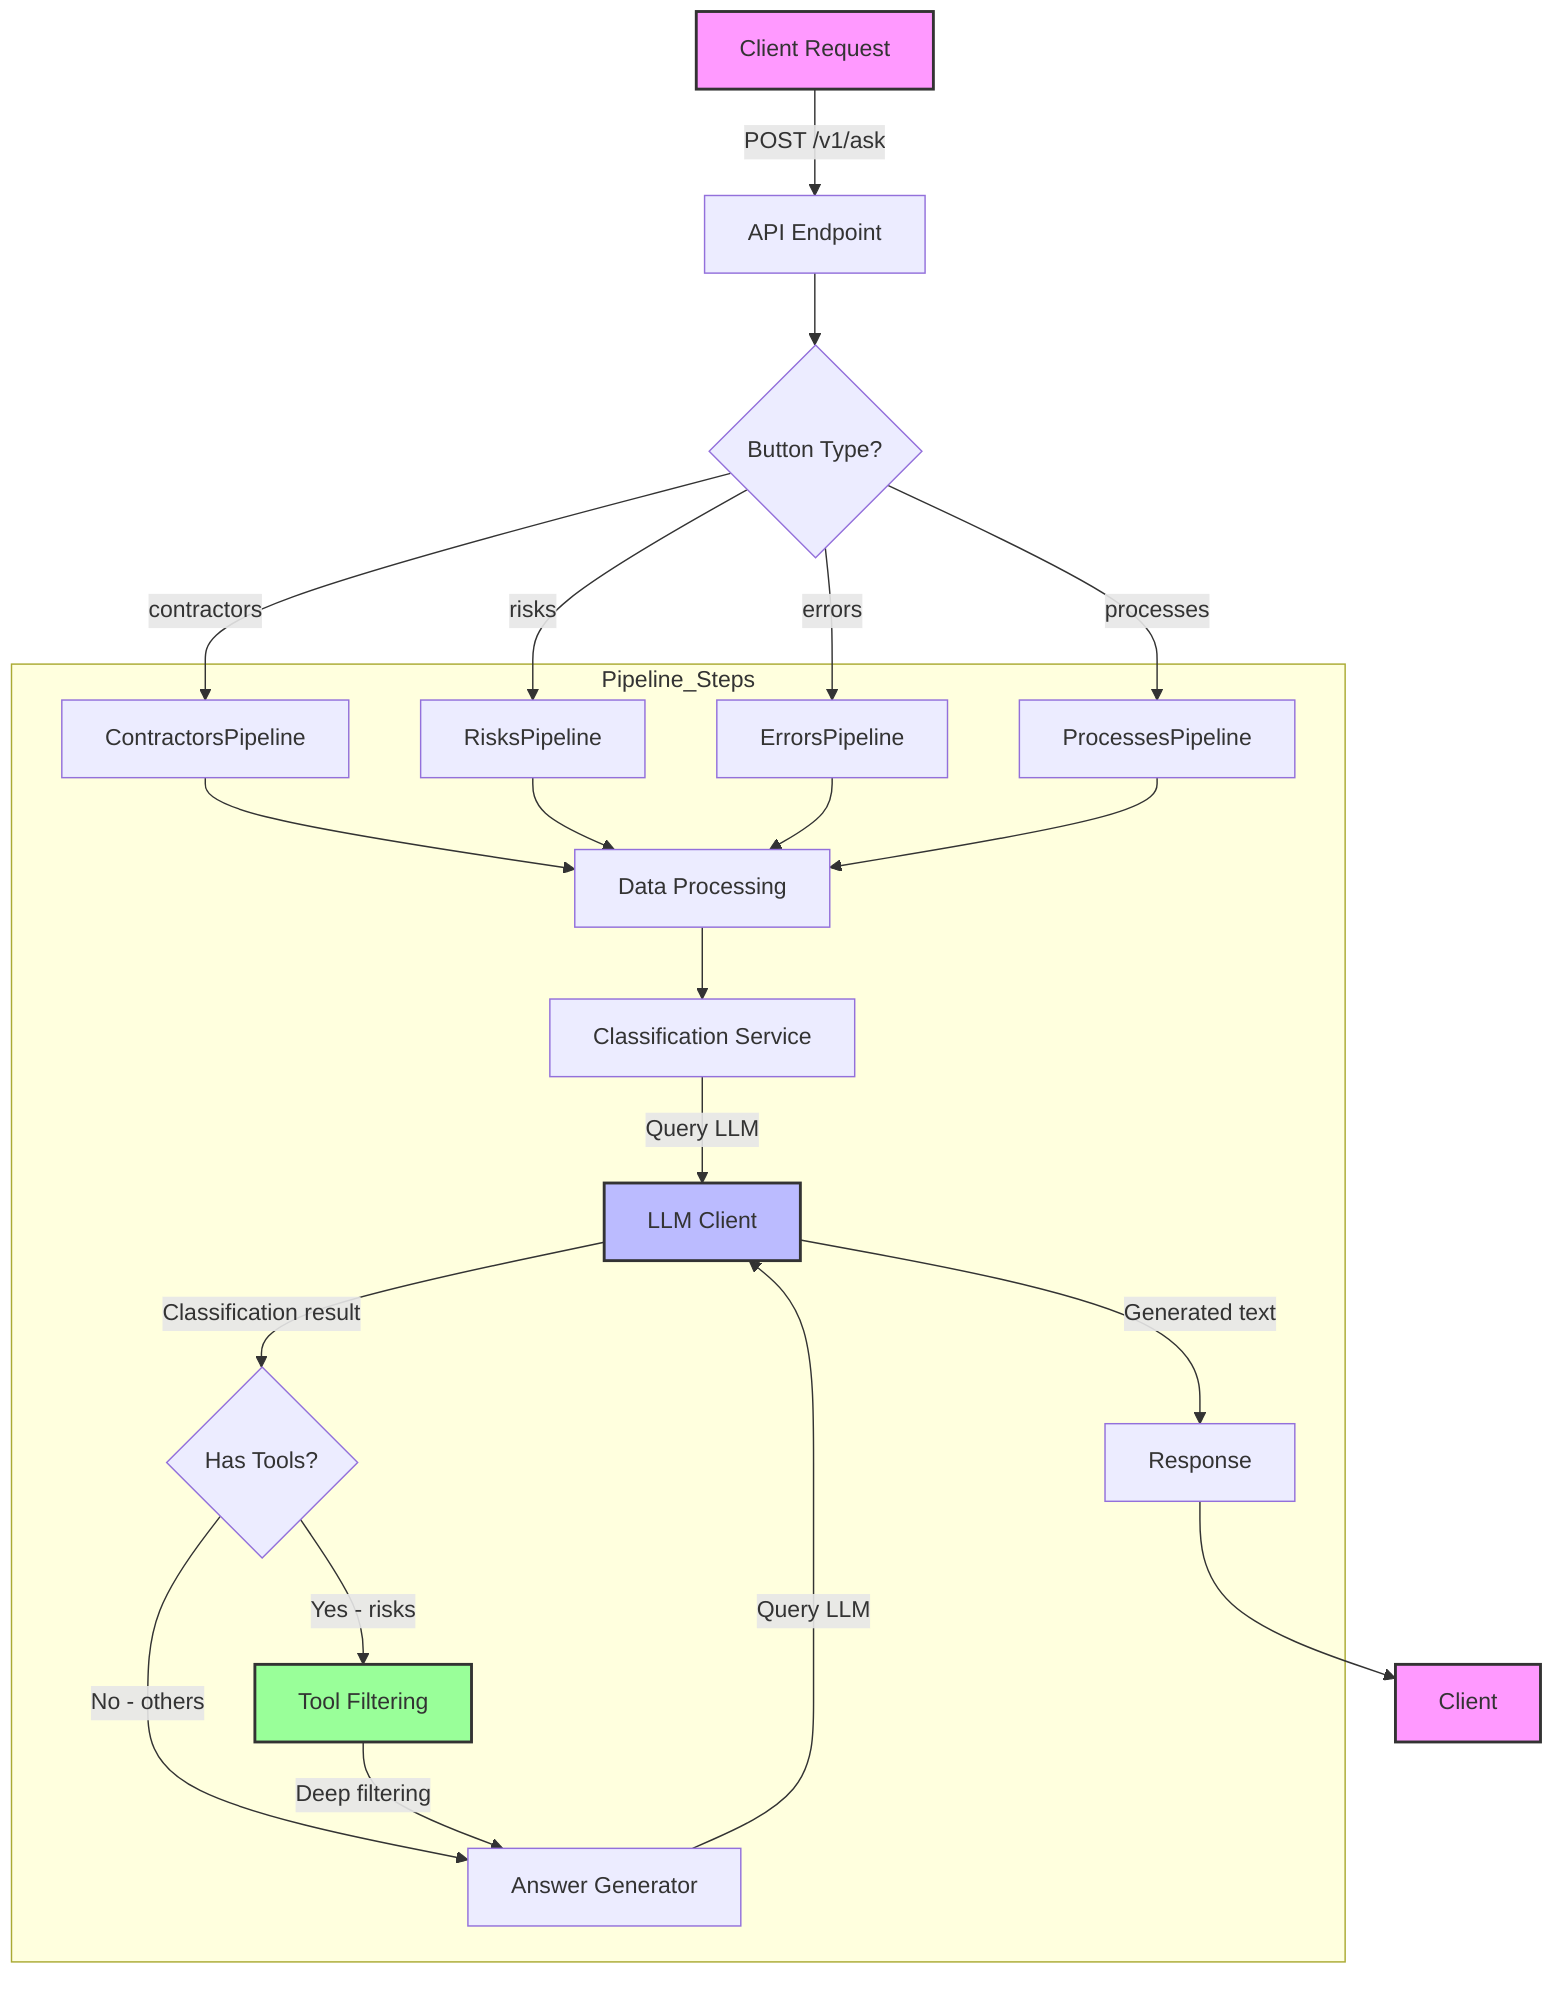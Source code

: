 graph TD
    A[Client Request] -->|POST /v1/ask| B[API Endpoint]
    B --> C{Button Type?}
    C -->|contractors| D1[ContractorsPipeline]
    C -->|risks| D2[RisksPipeline]
    C -->|errors| D3[ErrorsPipeline]
    C -->|processes| D4[ProcessesPipeline]

    subgraph Pipeline_Steps
        D1 --> E[Data Processing]
        D2 --> E
        D3 --> E
        D4 --> E

        E --> F[Classification Service]
        F -->|Query LLM| H[LLM Client]
        H -->|Classification result| G{Has Tools?}
        
        G -->|Yes - risks| I[Tool Filtering]
        G -->|No - others| J[Answer Generator]
        
        I -->|Deep filtering| J
        J -->|Query LLM| H
        H -->|Generated text| S[Response]
    end

    S --> T[Client]

    style A fill:#f9f,stroke:#333,stroke-width:2px
    style T fill:#f9f,stroke:#333,stroke-width:2px
    style H fill:#bbf,stroke:#333,stroke-width:2px
    style I fill:#9f9,stroke:#333,stroke-width:2px